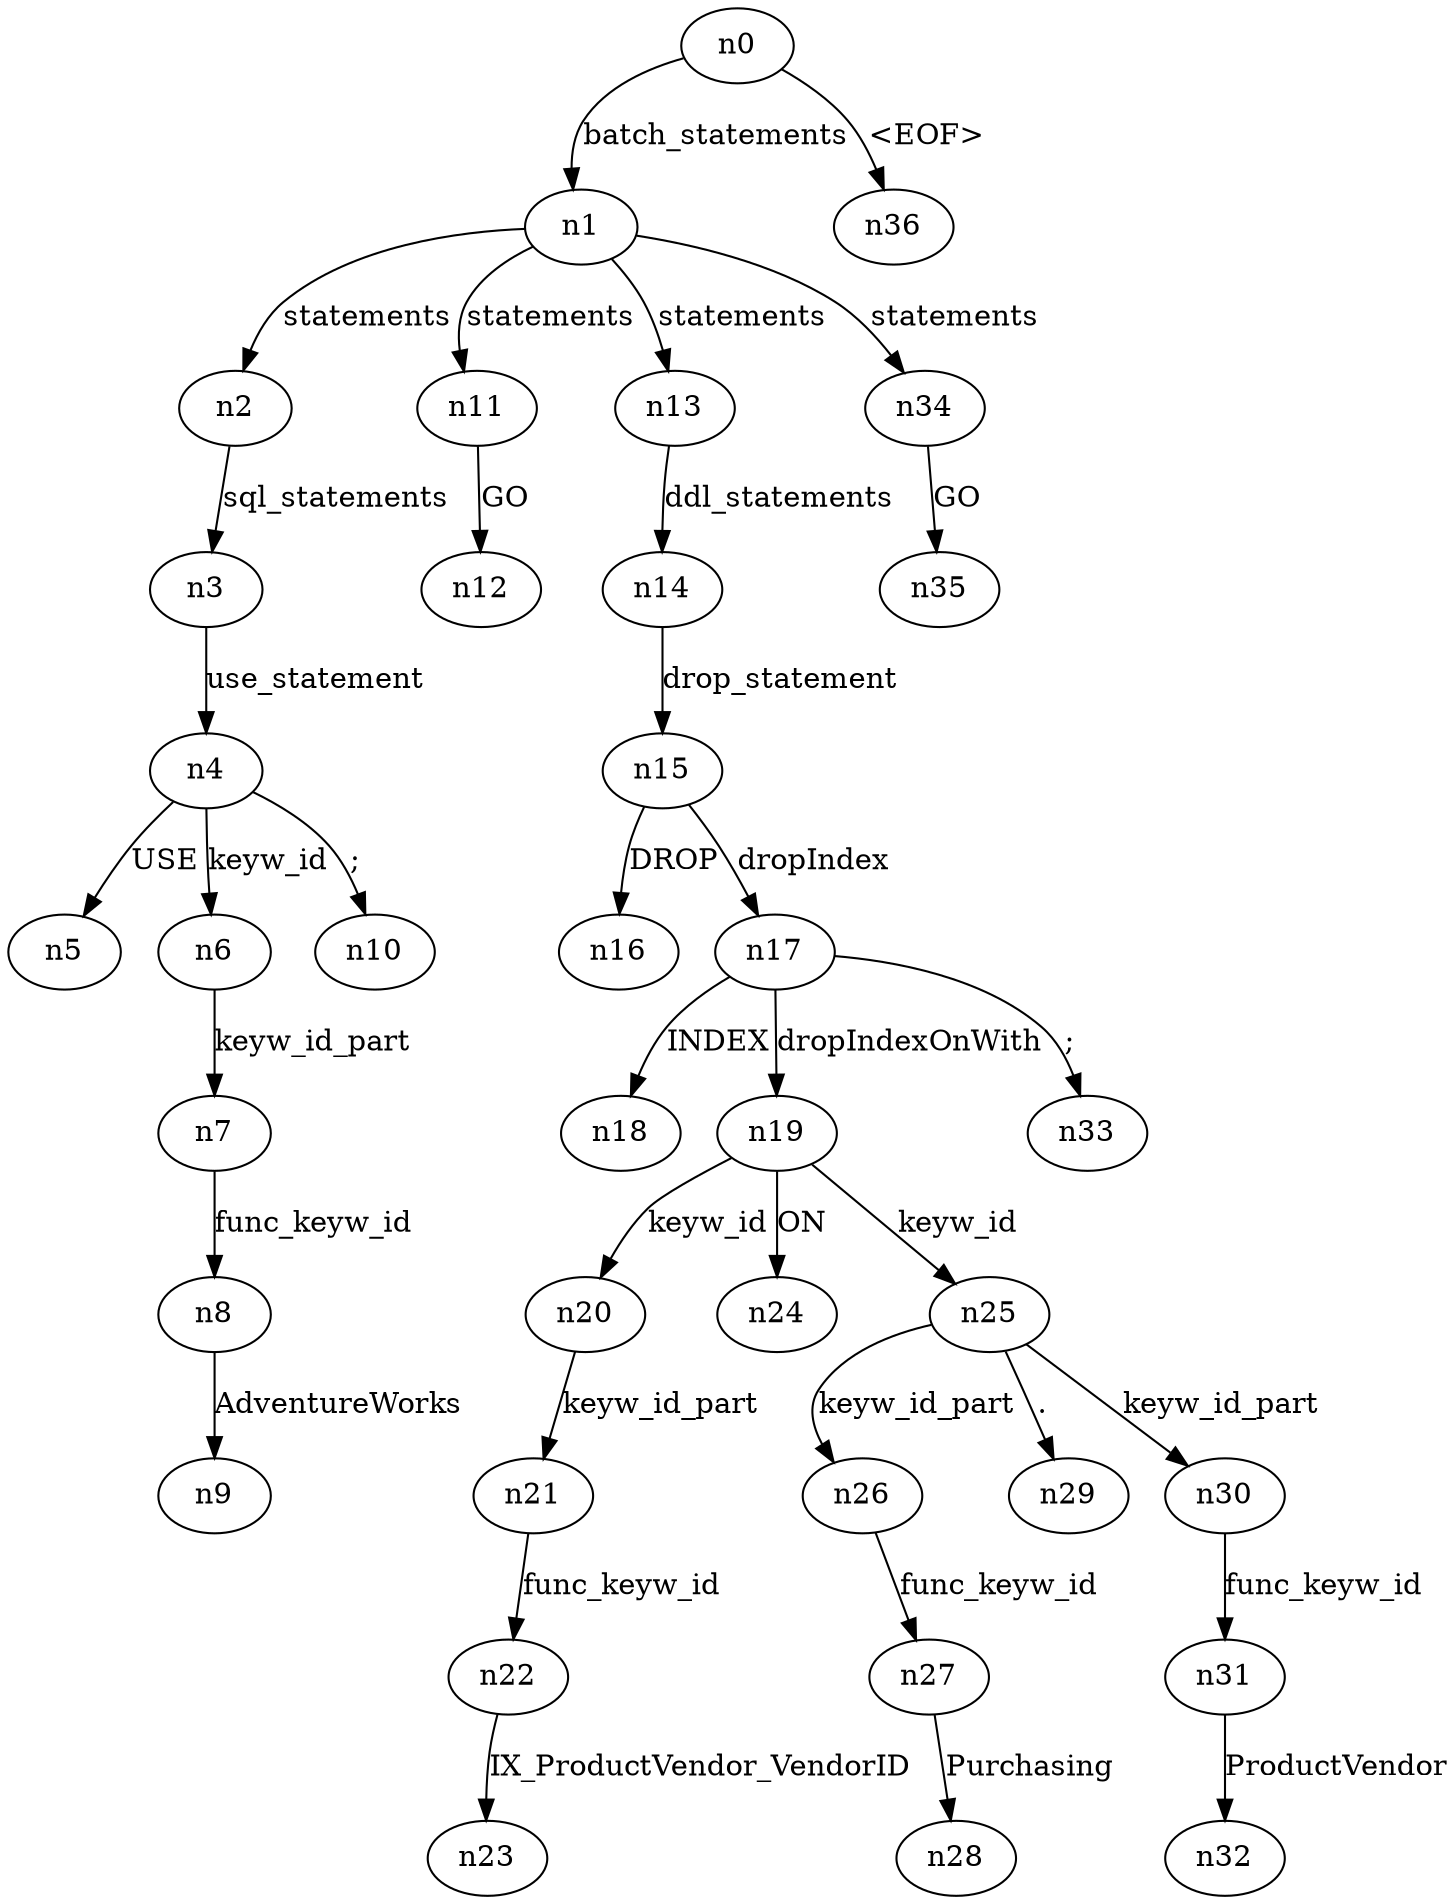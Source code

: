 digraph ParseTree {
  n0 -> n1 [label="batch_statements"];
  n1 -> n2 [label="statements"];
  n2 -> n3 [label="sql_statements"];
  n3 -> n4 [label="use_statement"];
  n4 -> n5 [label="USE"];
  n4 -> n6 [label="keyw_id"];
  n6 -> n7 [label="keyw_id_part"];
  n7 -> n8 [label="func_keyw_id"];
  n8 -> n9 [label="AdventureWorks"];
  n4 -> n10 [label=";"];
  n1 -> n11 [label="statements"];
  n11 -> n12 [label="GO"];
  n1 -> n13 [label="statements"];
  n13 -> n14 [label="ddl_statements"];
  n14 -> n15 [label="drop_statement"];
  n15 -> n16 [label="DROP"];
  n15 -> n17 [label="dropIndex"];
  n17 -> n18 [label="INDEX"];
  n17 -> n19 [label="dropIndexOnWith"];
  n19 -> n20 [label="keyw_id"];
  n20 -> n21 [label="keyw_id_part"];
  n21 -> n22 [label="func_keyw_id"];
  n22 -> n23 [label="IX_ProductVendor_VendorID"];
  n19 -> n24 [label="ON"];
  n19 -> n25 [label="keyw_id"];
  n25 -> n26 [label="keyw_id_part"];
  n26 -> n27 [label="func_keyw_id"];
  n27 -> n28 [label="Purchasing"];
  n25 -> n29 [label="."];
  n25 -> n30 [label="keyw_id_part"];
  n30 -> n31 [label="func_keyw_id"];
  n31 -> n32 [label="ProductVendor"];
  n17 -> n33 [label=";"];
  n1 -> n34 [label="statements"];
  n34 -> n35 [label="GO"];
  n0 -> n36 [label="<EOF>"];
}